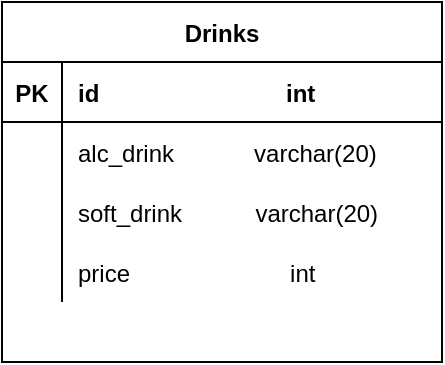 <mxfile version="14.9.2" type="device"><diagram id="R2lEEEUBdFMjLlhIrx00" name="Page-1"><mxGraphModel dx="1422" dy="794" grid="1" gridSize="10" guides="1" tooltips="1" connect="1" arrows="1" fold="1" page="1" pageScale="1" pageWidth="850" pageHeight="1100" math="0" shadow="0" extFonts="Permanent Marker^https://fonts.googleapis.com/css?family=Permanent+Marker"><root><mxCell id="0"/><mxCell id="1" parent="0"/><mxCell id="SrMXvuHcM3n_5ugvMDwu-4" value="Drinks" style="shape=table;startSize=30;container=1;collapsible=1;childLayout=tableLayout;fixedRows=1;rowLines=0;fontStyle=1;align=center;resizeLast=1;" vertex="1" parent="1"><mxGeometry x="190" y="200" width="220" height="180" as="geometry"/></mxCell><mxCell id="SrMXvuHcM3n_5ugvMDwu-5" value="" style="shape=partialRectangle;collapsible=0;dropTarget=0;pointerEvents=0;fillColor=none;top=0;left=0;bottom=1;right=0;points=[[0,0.5],[1,0.5]];portConstraint=eastwest;" vertex="1" parent="SrMXvuHcM3n_5ugvMDwu-4"><mxGeometry y="30" width="220" height="30" as="geometry"/></mxCell><mxCell id="SrMXvuHcM3n_5ugvMDwu-6" value="PK" style="shape=partialRectangle;connectable=0;fillColor=none;top=0;left=0;bottom=0;right=0;fontStyle=1;overflow=hidden;" vertex="1" parent="SrMXvuHcM3n_5ugvMDwu-5"><mxGeometry width="30" height="30" as="geometry"/></mxCell><mxCell id="SrMXvuHcM3n_5ugvMDwu-7" value="id                            int                             " style="shape=partialRectangle;connectable=0;fillColor=none;top=0;left=0;bottom=0;right=0;align=left;spacingLeft=6;fontStyle=1;overflow=hidden;" vertex="1" parent="SrMXvuHcM3n_5ugvMDwu-5"><mxGeometry x="30" width="190" height="30" as="geometry"/></mxCell><mxCell id="SrMXvuHcM3n_5ugvMDwu-8" value="" style="shape=partialRectangle;collapsible=0;dropTarget=0;pointerEvents=0;fillColor=none;top=0;left=0;bottom=0;right=0;points=[[0,0.5],[1,0.5]];portConstraint=eastwest;" vertex="1" parent="SrMXvuHcM3n_5ugvMDwu-4"><mxGeometry y="60" width="220" height="30" as="geometry"/></mxCell><mxCell id="SrMXvuHcM3n_5ugvMDwu-9" value="" style="shape=partialRectangle;connectable=0;fillColor=none;top=0;left=0;bottom=0;right=0;editable=1;overflow=hidden;" vertex="1" parent="SrMXvuHcM3n_5ugvMDwu-8"><mxGeometry width="30" height="30" as="geometry"/></mxCell><mxCell id="SrMXvuHcM3n_5ugvMDwu-10" value="alc_drink            varchar(20)" style="shape=partialRectangle;connectable=0;fillColor=none;top=0;left=0;bottom=0;right=0;align=left;spacingLeft=6;overflow=hidden;" vertex="1" parent="SrMXvuHcM3n_5ugvMDwu-8"><mxGeometry x="30" width="190" height="30" as="geometry"/></mxCell><mxCell id="SrMXvuHcM3n_5ugvMDwu-11" value="" style="shape=partialRectangle;collapsible=0;dropTarget=0;pointerEvents=0;fillColor=none;top=0;left=0;bottom=0;right=0;points=[[0,0.5],[1,0.5]];portConstraint=eastwest;" vertex="1" parent="SrMXvuHcM3n_5ugvMDwu-4"><mxGeometry y="90" width="220" height="30" as="geometry"/></mxCell><mxCell id="SrMXvuHcM3n_5ugvMDwu-12" value="" style="shape=partialRectangle;connectable=0;fillColor=none;top=0;left=0;bottom=0;right=0;editable=1;overflow=hidden;" vertex="1" parent="SrMXvuHcM3n_5ugvMDwu-11"><mxGeometry width="30" height="30" as="geometry"/></mxCell><mxCell id="SrMXvuHcM3n_5ugvMDwu-13" value="soft_drink           varchar(20)" style="shape=partialRectangle;connectable=0;fillColor=none;top=0;left=0;bottom=0;right=0;align=left;spacingLeft=6;overflow=hidden;" vertex="1" parent="SrMXvuHcM3n_5ugvMDwu-11"><mxGeometry x="30" width="190" height="30" as="geometry"/></mxCell><mxCell id="SrMXvuHcM3n_5ugvMDwu-14" value="" style="shape=partialRectangle;collapsible=0;dropTarget=0;pointerEvents=0;fillColor=none;top=0;left=0;bottom=0;right=0;points=[[0,0.5],[1,0.5]];portConstraint=eastwest;" vertex="1" parent="SrMXvuHcM3n_5ugvMDwu-4"><mxGeometry y="120" width="220" height="30" as="geometry"/></mxCell><mxCell id="SrMXvuHcM3n_5ugvMDwu-15" value="" style="shape=partialRectangle;connectable=0;fillColor=none;top=0;left=0;bottom=0;right=0;editable=1;overflow=hidden;" vertex="1" parent="SrMXvuHcM3n_5ugvMDwu-14"><mxGeometry width="30" height="30" as="geometry"/></mxCell><mxCell id="SrMXvuHcM3n_5ugvMDwu-16" value="price                        int" style="shape=partialRectangle;connectable=0;fillColor=none;top=0;left=0;bottom=0;right=0;align=left;spacingLeft=6;overflow=hidden;" vertex="1" parent="SrMXvuHcM3n_5ugvMDwu-14"><mxGeometry x="30" width="190" height="30" as="geometry"/></mxCell></root></mxGraphModel></diagram></mxfile>